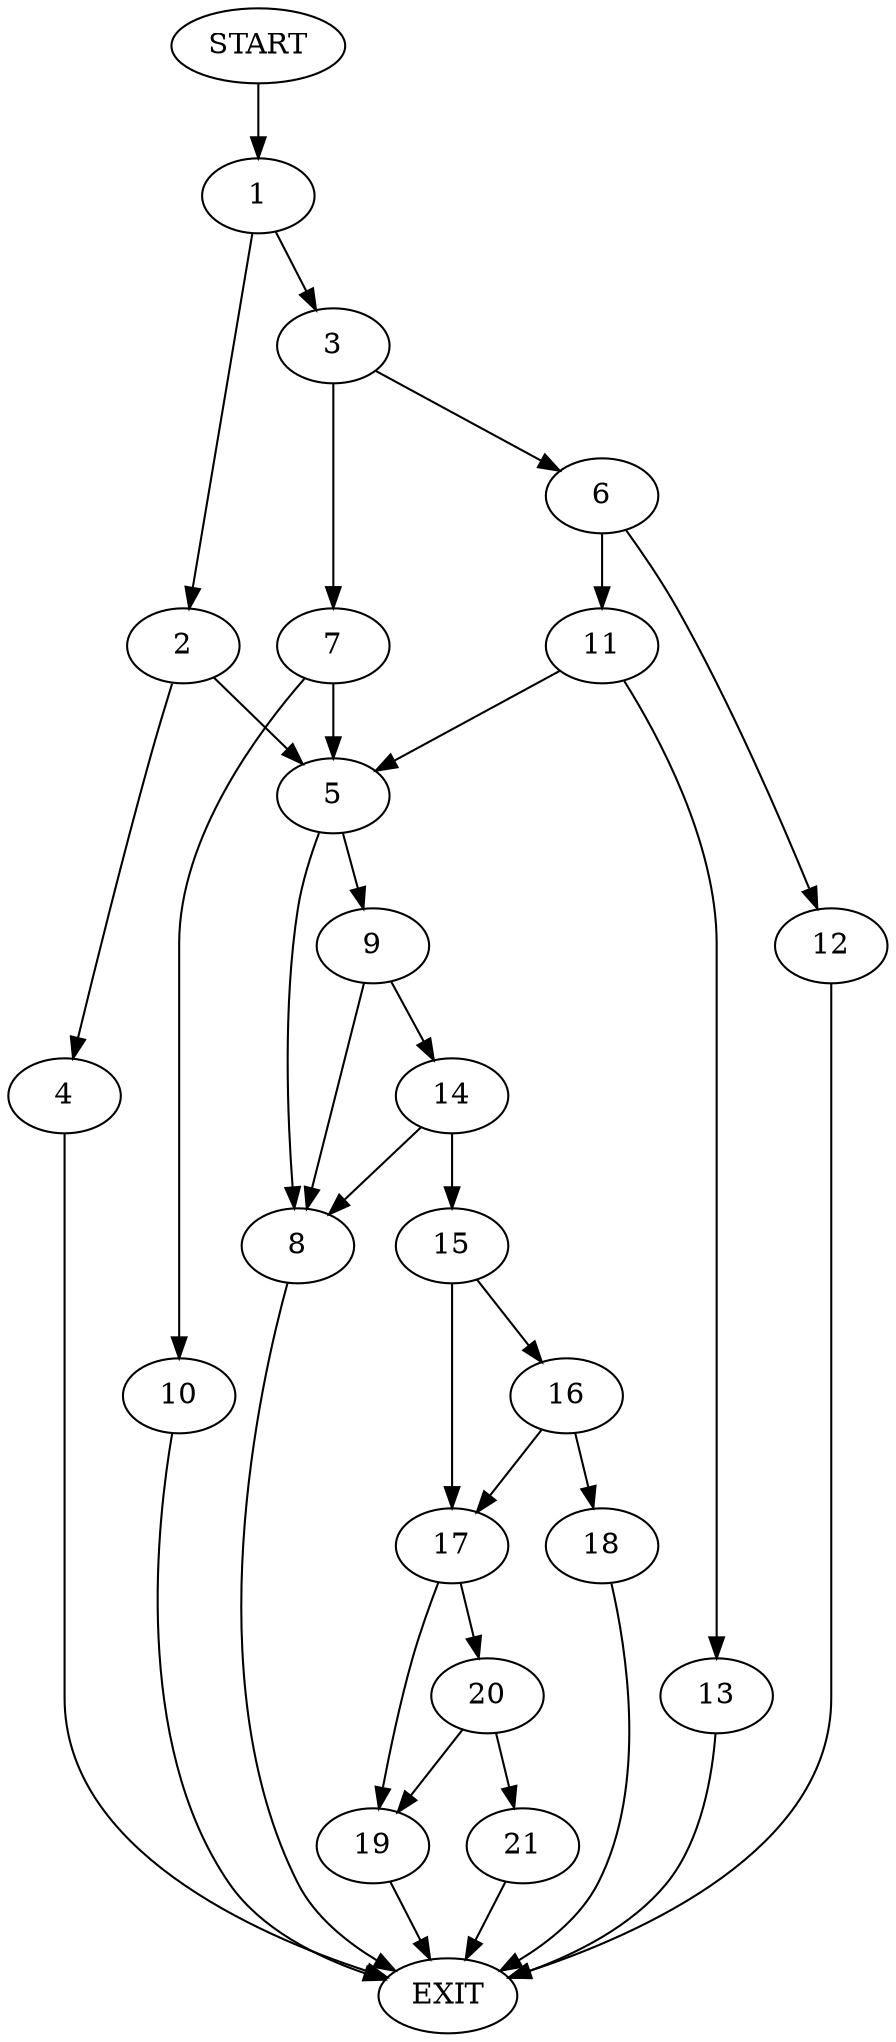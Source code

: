 digraph {
0 [label="START"]
22 [label="EXIT"]
0 -> 1
1 -> 2
1 -> 3
2 -> 4
2 -> 5
3 -> 6
3 -> 7
4 -> 22
5 -> 8
5 -> 9
7 -> 10
7 -> 5
6 -> 11
6 -> 12
10 -> 22
11 -> 13
11 -> 5
12 -> 22
13 -> 22
8 -> 22
9 -> 8
9 -> 14
14 -> 8
14 -> 15
15 -> 16
15 -> 17
16 -> 18
16 -> 17
17 -> 19
17 -> 20
18 -> 22
20 -> 19
20 -> 21
19 -> 22
21 -> 22
}
